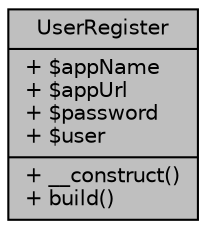 digraph "UserRegister"
{
 // LATEX_PDF_SIZE
  bgcolor="transparent";
  edge [fontname="Helvetica",fontsize="10",labelfontname="Helvetica",labelfontsize="10"];
  node [fontname="Helvetica",fontsize="10",shape=record];
  Node1 [label="{UserRegister\n|+ $appName\l+ $appUrl\l+ $password\l+ $user\l|+ __construct()\l+ build()\l}",height=0.2,width=0.4,color="black", fillcolor="grey75", style="filled", fontcolor="black",tooltip="Gestiona los correos de notificación de usuarios registrados."];
}

